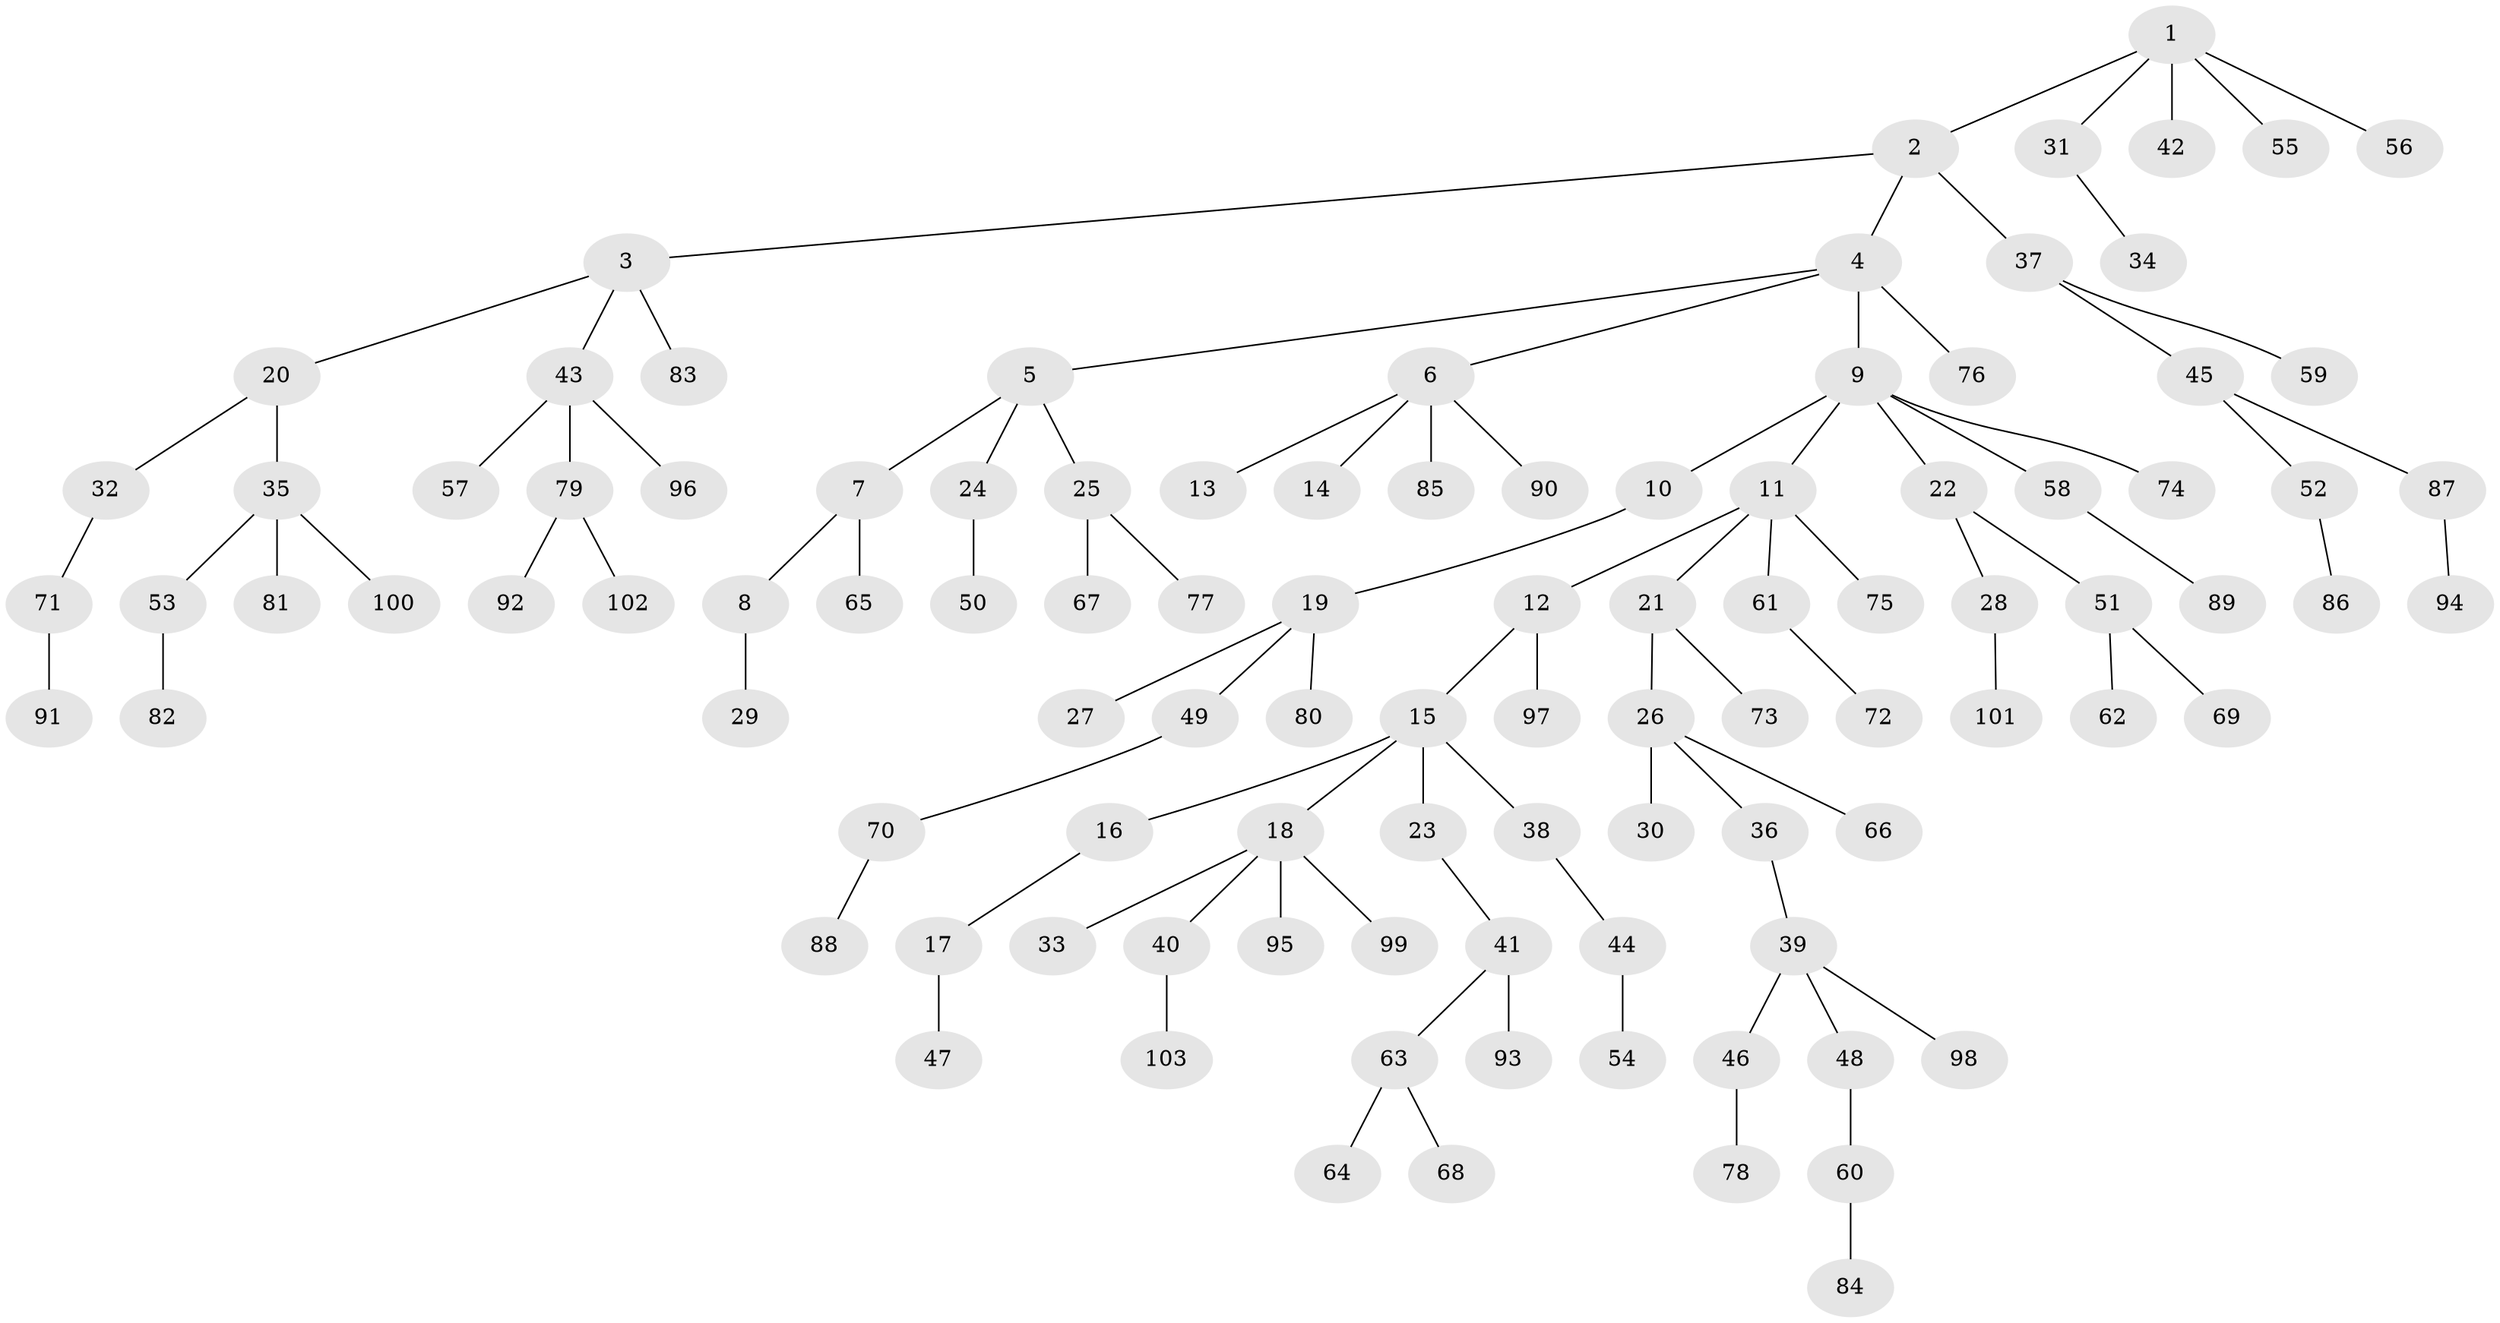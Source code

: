 // Generated by graph-tools (version 1.1) at 2025/26/03/09/25 03:26:30]
// undirected, 103 vertices, 102 edges
graph export_dot {
graph [start="1"]
  node [color=gray90,style=filled];
  1;
  2;
  3;
  4;
  5;
  6;
  7;
  8;
  9;
  10;
  11;
  12;
  13;
  14;
  15;
  16;
  17;
  18;
  19;
  20;
  21;
  22;
  23;
  24;
  25;
  26;
  27;
  28;
  29;
  30;
  31;
  32;
  33;
  34;
  35;
  36;
  37;
  38;
  39;
  40;
  41;
  42;
  43;
  44;
  45;
  46;
  47;
  48;
  49;
  50;
  51;
  52;
  53;
  54;
  55;
  56;
  57;
  58;
  59;
  60;
  61;
  62;
  63;
  64;
  65;
  66;
  67;
  68;
  69;
  70;
  71;
  72;
  73;
  74;
  75;
  76;
  77;
  78;
  79;
  80;
  81;
  82;
  83;
  84;
  85;
  86;
  87;
  88;
  89;
  90;
  91;
  92;
  93;
  94;
  95;
  96;
  97;
  98;
  99;
  100;
  101;
  102;
  103;
  1 -- 2;
  1 -- 31;
  1 -- 42;
  1 -- 55;
  1 -- 56;
  2 -- 3;
  2 -- 4;
  2 -- 37;
  3 -- 20;
  3 -- 43;
  3 -- 83;
  4 -- 5;
  4 -- 6;
  4 -- 9;
  4 -- 76;
  5 -- 7;
  5 -- 24;
  5 -- 25;
  6 -- 13;
  6 -- 14;
  6 -- 85;
  6 -- 90;
  7 -- 8;
  7 -- 65;
  8 -- 29;
  9 -- 10;
  9 -- 11;
  9 -- 22;
  9 -- 58;
  9 -- 74;
  10 -- 19;
  11 -- 12;
  11 -- 21;
  11 -- 61;
  11 -- 75;
  12 -- 15;
  12 -- 97;
  15 -- 16;
  15 -- 18;
  15 -- 23;
  15 -- 38;
  16 -- 17;
  17 -- 47;
  18 -- 33;
  18 -- 40;
  18 -- 95;
  18 -- 99;
  19 -- 27;
  19 -- 49;
  19 -- 80;
  20 -- 32;
  20 -- 35;
  21 -- 26;
  21 -- 73;
  22 -- 28;
  22 -- 51;
  23 -- 41;
  24 -- 50;
  25 -- 67;
  25 -- 77;
  26 -- 30;
  26 -- 36;
  26 -- 66;
  28 -- 101;
  31 -- 34;
  32 -- 71;
  35 -- 53;
  35 -- 81;
  35 -- 100;
  36 -- 39;
  37 -- 45;
  37 -- 59;
  38 -- 44;
  39 -- 46;
  39 -- 48;
  39 -- 98;
  40 -- 103;
  41 -- 63;
  41 -- 93;
  43 -- 57;
  43 -- 79;
  43 -- 96;
  44 -- 54;
  45 -- 52;
  45 -- 87;
  46 -- 78;
  48 -- 60;
  49 -- 70;
  51 -- 62;
  51 -- 69;
  52 -- 86;
  53 -- 82;
  58 -- 89;
  60 -- 84;
  61 -- 72;
  63 -- 64;
  63 -- 68;
  70 -- 88;
  71 -- 91;
  79 -- 92;
  79 -- 102;
  87 -- 94;
}

